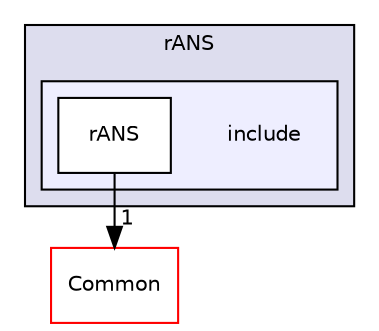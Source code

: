 digraph "/home/travis/build/AliceO2Group/AliceO2/Utilities/rANS/include" {
  bgcolor=transparent;
  compound=true
  node [ fontsize="10", fontname="Helvetica"];
  edge [ labelfontsize="10", labelfontname="Helvetica"];
  subgraph clusterdir_ec14eb73eaee628e81cdf49beb7826f2 {
    graph [ bgcolor="#ddddee", pencolor="black", label="rANS" fontname="Helvetica", fontsize="10", URL="dir_ec14eb73eaee628e81cdf49beb7826f2.html"]
  subgraph clusterdir_6457007ee79fd0f642811f7d23f262dc {
    graph [ bgcolor="#eeeeff", pencolor="black", label="" URL="dir_6457007ee79fd0f642811f7d23f262dc.html"];
    dir_6457007ee79fd0f642811f7d23f262dc [shape=plaintext label="include"];
    dir_d1bfd9b661c124b7bc83e2fd638a40c9 [shape=box label="rANS" color="black" fillcolor="white" style="filled" URL="dir_d1bfd9b661c124b7bc83e2fd638a40c9.html"];
  }
  }
  dir_4ab6b4cc6a7edbff49100e9123df213f [shape=box label="Common" color="red" URL="dir_4ab6b4cc6a7edbff49100e9123df213f.html"];
  dir_d1bfd9b661c124b7bc83e2fd638a40c9->dir_4ab6b4cc6a7edbff49100e9123df213f [headlabel="1", labeldistance=1.5 headhref="dir_000561_000027.html"];
}
